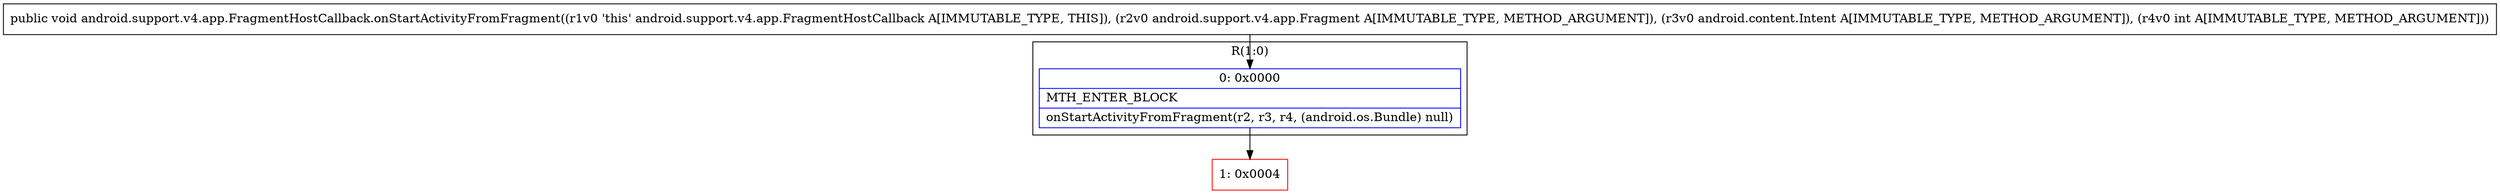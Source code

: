 digraph "CFG forandroid.support.v4.app.FragmentHostCallback.onStartActivityFromFragment(Landroid\/support\/v4\/app\/Fragment;Landroid\/content\/Intent;I)V" {
subgraph cluster_Region_756845373 {
label = "R(1:0)";
node [shape=record,color=blue];
Node_0 [shape=record,label="{0\:\ 0x0000|MTH_ENTER_BLOCK\l|onStartActivityFromFragment(r2, r3, r4, (android.os.Bundle) null)\l}"];
}
Node_1 [shape=record,color=red,label="{1\:\ 0x0004}"];
MethodNode[shape=record,label="{public void android.support.v4.app.FragmentHostCallback.onStartActivityFromFragment((r1v0 'this' android.support.v4.app.FragmentHostCallback A[IMMUTABLE_TYPE, THIS]), (r2v0 android.support.v4.app.Fragment A[IMMUTABLE_TYPE, METHOD_ARGUMENT]), (r3v0 android.content.Intent A[IMMUTABLE_TYPE, METHOD_ARGUMENT]), (r4v0 int A[IMMUTABLE_TYPE, METHOD_ARGUMENT])) }"];
MethodNode -> Node_0;
Node_0 -> Node_1;
}

